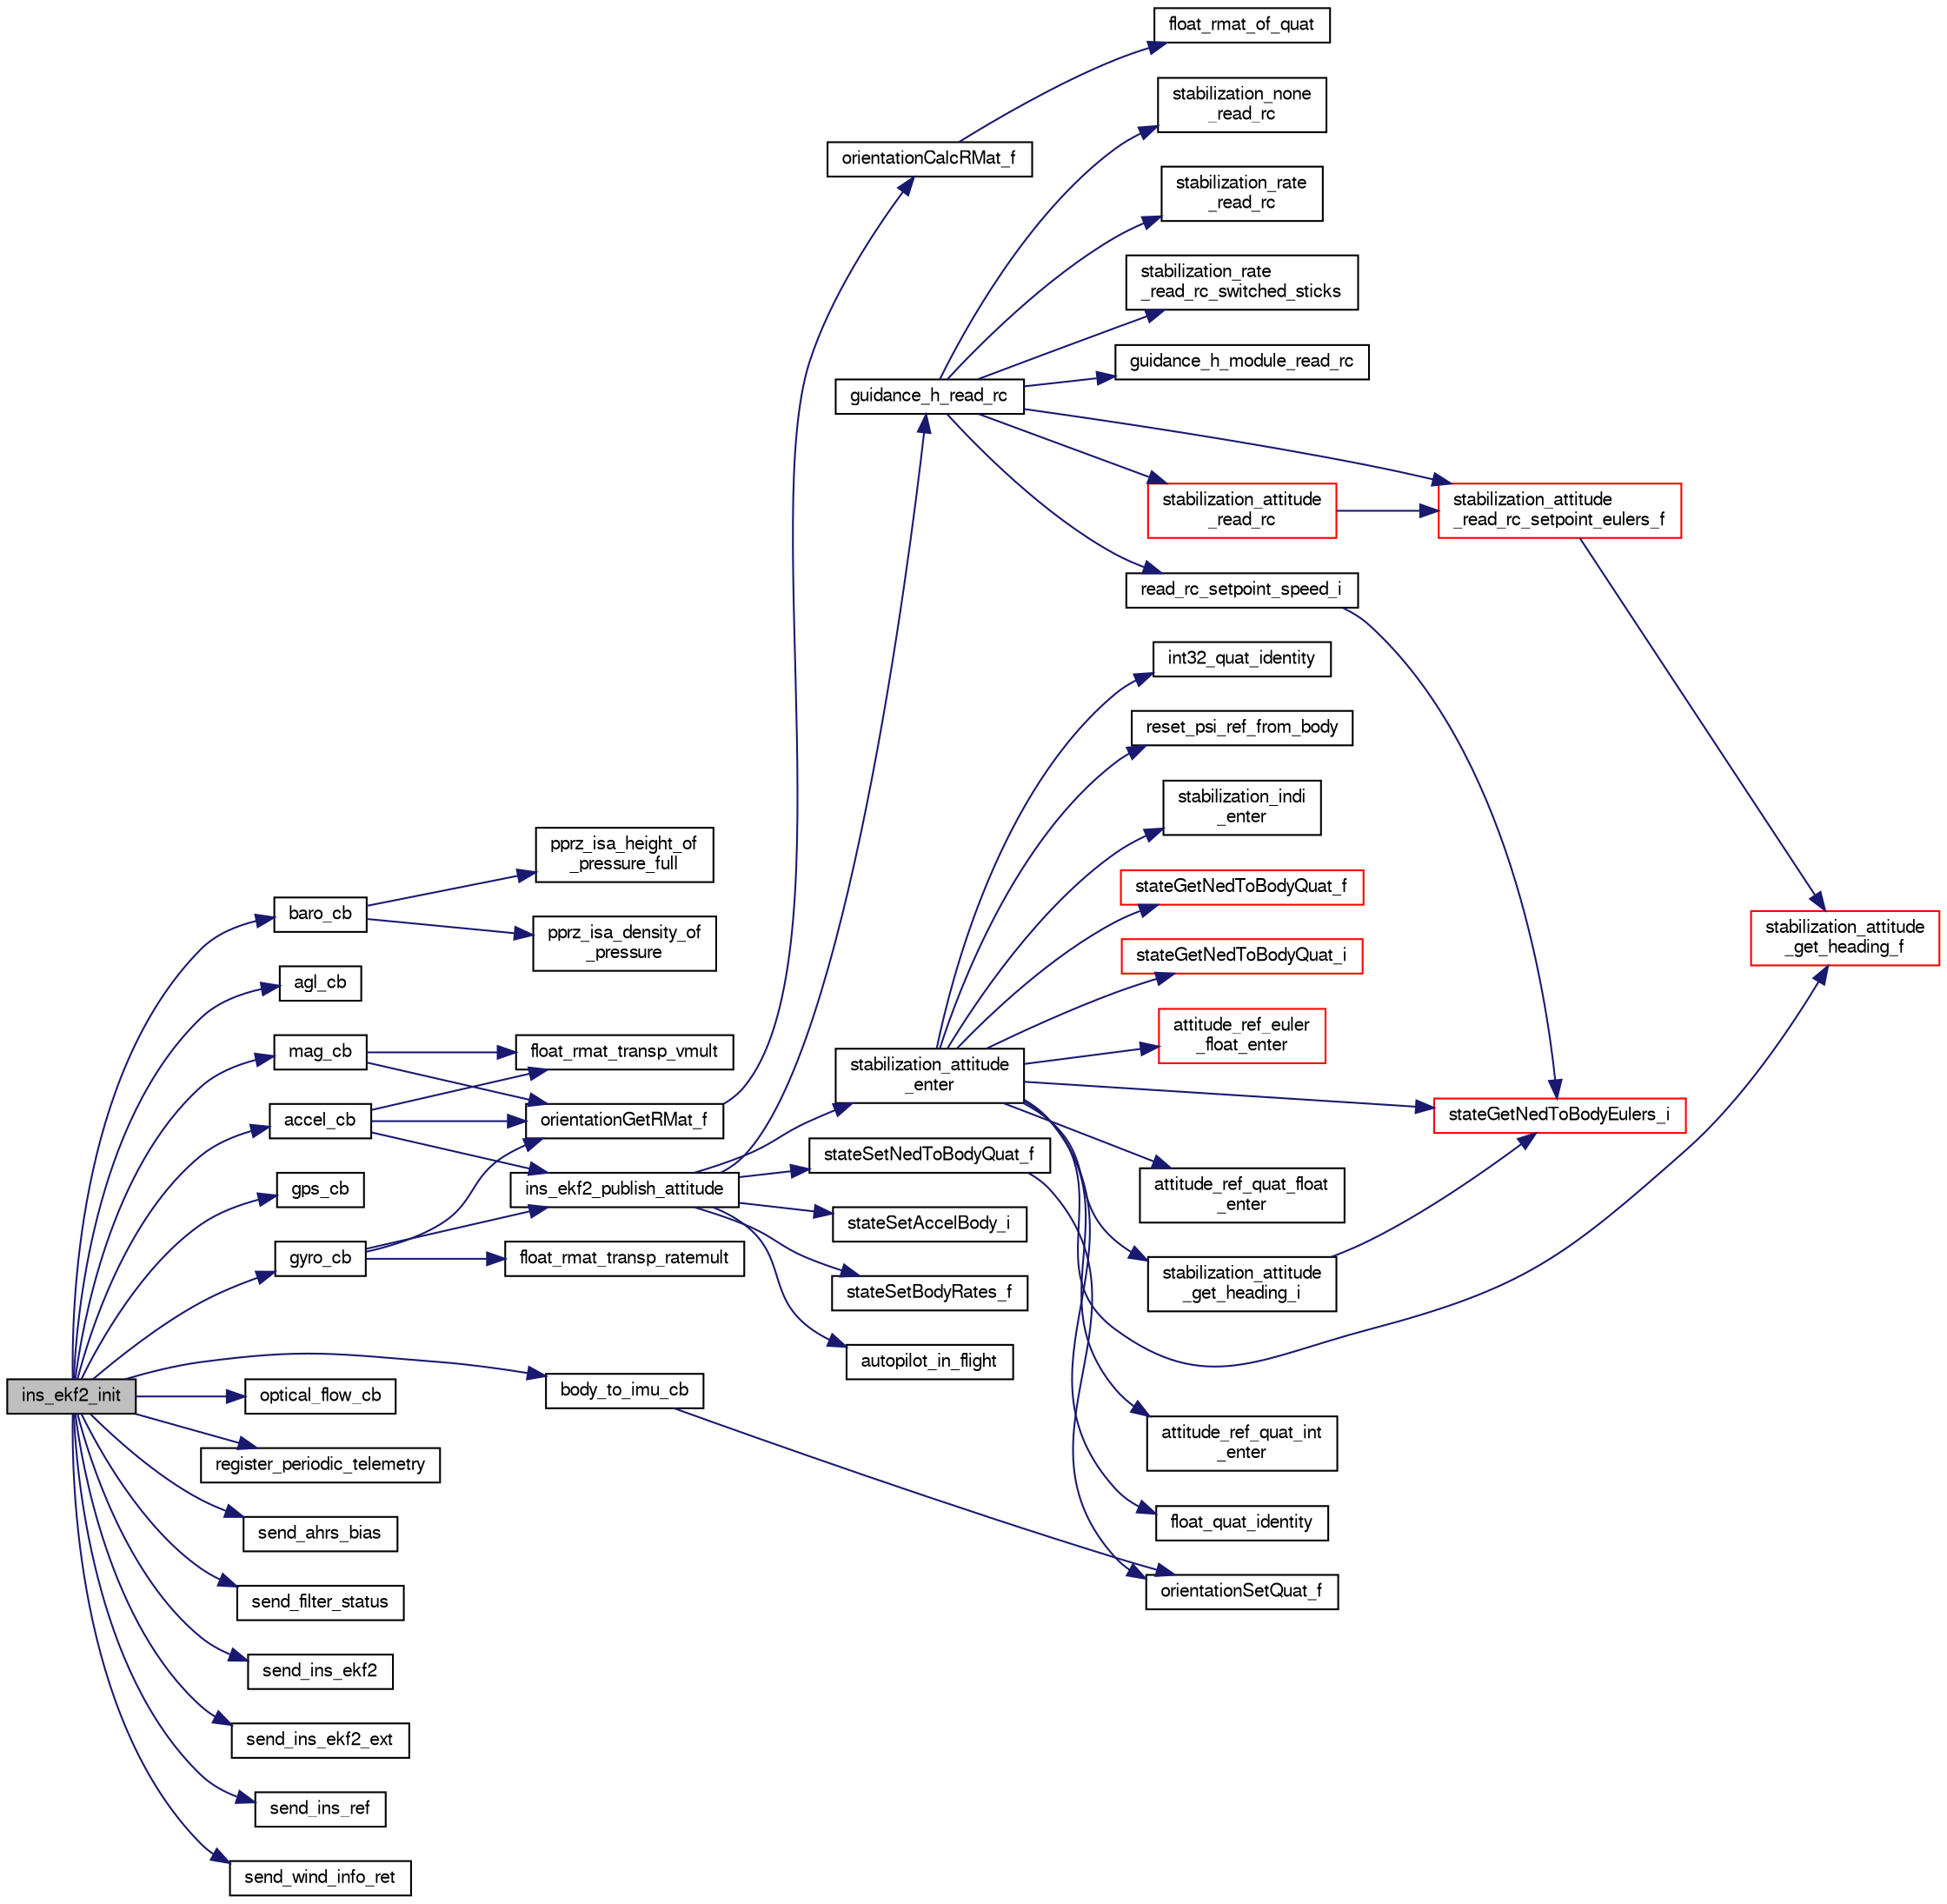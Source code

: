 digraph "ins_ekf2_init"
{
  edge [fontname="FreeSans",fontsize="10",labelfontname="FreeSans",labelfontsize="10"];
  node [fontname="FreeSans",fontsize="10",shape=record];
  rankdir="LR";
  Node1 [label="ins_ekf2_init",height=0.2,width=0.4,color="black", fillcolor="grey75", style="filled", fontcolor="black"];
  Node1 -> Node2 [color="midnightblue",fontsize="10",style="solid",fontname="FreeSans"];
  Node2 [label="accel_cb",height=0.2,width=0.4,color="black", fillcolor="white", style="filled",URL="$ins__ekf2_8cpp.html#aacd6b1869f263f90a6f1fbe777a87793"];
  Node2 -> Node3 [color="midnightblue",fontsize="10",style="solid",fontname="FreeSans"];
  Node3 [label="float_rmat_transp_vmult",height=0.2,width=0.4,color="black", fillcolor="white", style="filled",URL="$group__math__algebra__float.html#gac852ba0c3ec48acfd8abaefbf933d4b6",tooltip="rotate 3D vector by transposed rotation matrix. "];
  Node2 -> Node4 [color="midnightblue",fontsize="10",style="solid",fontname="FreeSans"];
  Node4 [label="ins_ekf2_publish_attitude",height=0.2,width=0.4,color="black", fillcolor="white", style="filled",URL="$ins__ekf2_8cpp.html#ad0d967646b2cb048323e8545662428ed",tooltip="Publish the attitude and get the new state Directly called after a succeslfull gyro+accel reading..."];
  Node4 -> Node5 [color="midnightblue",fontsize="10",style="solid",fontname="FreeSans"];
  Node5 [label="autopilot_in_flight",height=0.2,width=0.4,color="black", fillcolor="white", style="filled",URL="$autopilot_8c.html#aa0968d46fbee148348a7e062afac69a6",tooltip="get in_flight flag "];
  Node4 -> Node6 [color="midnightblue",fontsize="10",style="solid",fontname="FreeSans"];
  Node6 [label="guidance_h_read_rc",height=0.2,width=0.4,color="black", fillcolor="white", style="filled",URL="$rotorcraft_2guidance_2guidance__h_8c.html#a1ad9b20a107ab0ded48adde7adb6fed0"];
  Node6 -> Node7 [color="midnightblue",fontsize="10",style="solid",fontname="FreeSans"];
  Node7 [label="guidance_h_module_read_rc",height=0.2,width=0.4,color="black", fillcolor="white", style="filled",URL="$ctrl__module__innerloop__demo_8c.html#a4c33bfc7d07ffb6d33a1af63799da082"];
  Node6 -> Node8 [color="midnightblue",fontsize="10",style="solid",fontname="FreeSans"];
  Node8 [label="read_rc_setpoint_speed_i",height=0.2,width=0.4,color="black", fillcolor="white", style="filled",URL="$rotorcraft_2guidance_2guidance__h_8c.html#a964e1aa38b15b12daa52eb67aa1e9648",tooltip="read speed setpoint from RC "];
  Node8 -> Node9 [color="midnightblue",fontsize="10",style="solid",fontname="FreeSans"];
  Node9 [label="stateGetNedToBodyEulers_i",height=0.2,width=0.4,color="red", fillcolor="white", style="filled",URL="$group__state__attitude.html#ga5ae8778366c1fad669189cb2def40792",tooltip="Get vehicle body attitude euler angles (int). "];
  Node6 -> Node10 [color="midnightblue",fontsize="10",style="solid",fontname="FreeSans"];
  Node10 [label="stabilization_attitude\l_read_rc",height=0.2,width=0.4,color="red", fillcolor="white", style="filled",URL="$rotorcraft_2stabilization_2stabilization__attitude_8h.html#ad17347abf36f7dfc4abb0218f10b5f09"];
  Node10 -> Node11 [color="midnightblue",fontsize="10",style="solid",fontname="FreeSans"];
  Node11 [label="stabilization_attitude\l_read_rc_setpoint_eulers_f",height=0.2,width=0.4,color="red", fillcolor="white", style="filled",URL="$stabilization__attitude__rc__setpoint_8c.html#af0d1b8fcfd61727710cae059e8581fb1"];
  Node11 -> Node12 [color="midnightblue",fontsize="10",style="solid",fontname="FreeSans"];
  Node12 [label="stabilization_attitude\l_get_heading_f",height=0.2,width=0.4,color="red", fillcolor="white", style="filled",URL="$stabilization__attitude__rc__setpoint_8c.html#aef31d05722347c8213ef503f5c6f1113"];
  Node6 -> Node11 [color="midnightblue",fontsize="10",style="solid",fontname="FreeSans"];
  Node6 -> Node13 [color="midnightblue",fontsize="10",style="solid",fontname="FreeSans"];
  Node13 [label="stabilization_none\l_read_rc",height=0.2,width=0.4,color="black", fillcolor="white", style="filled",URL="$stabilization__none_8c.html#a39657270c342b5a7f44894f10b5ad946"];
  Node6 -> Node14 [color="midnightblue",fontsize="10",style="solid",fontname="FreeSans"];
  Node14 [label="stabilization_rate\l_read_rc",height=0.2,width=0.4,color="black", fillcolor="white", style="filled",URL="$stabilization__rate_8c.html#a007715357d8063fa371fb07433a1e3d7"];
  Node6 -> Node15 [color="midnightblue",fontsize="10",style="solid",fontname="FreeSans"];
  Node15 [label="stabilization_rate\l_read_rc_switched_sticks",height=0.2,width=0.4,color="black", fillcolor="white", style="filled",URL="$stabilization__rate_8c.html#aa74f5f2b4c549269f6ca18638acd8c5e"];
  Node4 -> Node16 [color="midnightblue",fontsize="10",style="solid",fontname="FreeSans"];
  Node16 [label="stabilization_attitude\l_enter",height=0.2,width=0.4,color="black", fillcolor="white", style="filled",URL="$rotorcraft_2stabilization_2stabilization__attitude_8h.html#a23f862ca823e6fd23fc9c111178be077"];
  Node16 -> Node17 [color="midnightblue",fontsize="10",style="solid",fontname="FreeSans"];
  Node17 [label="attitude_ref_euler\l_float_enter",height=0.2,width=0.4,color="red", fillcolor="white", style="filled",URL="$stabilization__attitude__ref__euler__float_8c.html#a7fcefe5e6328d89221e00a1c285d018a"];
  Node16 -> Node18 [color="midnightblue",fontsize="10",style="solid",fontname="FreeSans"];
  Node18 [label="attitude_ref_quat_float\l_enter",height=0.2,width=0.4,color="black", fillcolor="white", style="filled",URL="$stabilization__attitude__ref__quat__float_8c.html#a7db3c49e65e9d2d4d273b1eaf4a7243b"];
  Node16 -> Node19 [color="midnightblue",fontsize="10",style="solid",fontname="FreeSans"];
  Node19 [label="attitude_ref_quat_int\l_enter",height=0.2,width=0.4,color="black", fillcolor="white", style="filled",URL="$stabilization__attitude__ref__quat__int_8c.html#a56fb443fa60679e83c39b986a94810dc"];
  Node16 -> Node20 [color="midnightblue",fontsize="10",style="solid",fontname="FreeSans"];
  Node20 [label="float_quat_identity",height=0.2,width=0.4,color="black", fillcolor="white", style="filled",URL="$group__math__algebra__float.html#ga0f036208343a764a0c1616264dbe31ca",tooltip="initialises a quaternion to identity "];
  Node16 -> Node21 [color="midnightblue",fontsize="10",style="solid",fontname="FreeSans"];
  Node21 [label="int32_quat_identity",height=0.2,width=0.4,color="black", fillcolor="white", style="filled",URL="$group__math__algebra__int.html#ga698f3fc474f66517868238f6f6b08fca",tooltip="initialises a quaternion to identity "];
  Node16 -> Node22 [color="midnightblue",fontsize="10",style="solid",fontname="FreeSans"];
  Node22 [label="reset_psi_ref_from_body",height=0.2,width=0.4,color="black", fillcolor="white", style="filled",URL="$stabilization__attitude__euler__int_8c.html#a60f842edfa8dd98a227f18def04a0b55"];
  Node16 -> Node12 [color="midnightblue",fontsize="10",style="solid",fontname="FreeSans"];
  Node16 -> Node23 [color="midnightblue",fontsize="10",style="solid",fontname="FreeSans"];
  Node23 [label="stabilization_attitude\l_get_heading_i",height=0.2,width=0.4,color="black", fillcolor="white", style="filled",URL="$stabilization__attitude__rc__setpoint_8c.html#a1270210b635f040b5bdd7d974f29c71f"];
  Node23 -> Node9 [color="midnightblue",fontsize="10",style="solid",fontname="FreeSans"];
  Node16 -> Node24 [color="midnightblue",fontsize="10",style="solid",fontname="FreeSans"];
  Node24 [label="stabilization_indi\l_enter",height=0.2,width=0.4,color="black", fillcolor="white", style="filled",URL="$stabilization__indi_8c.html#a121fd732c65156adade05ffb27fbaf52",tooltip="Function that resets important values upon engaging INDI. "];
  Node16 -> Node9 [color="midnightblue",fontsize="10",style="solid",fontname="FreeSans"];
  Node16 -> Node25 [color="midnightblue",fontsize="10",style="solid",fontname="FreeSans"];
  Node25 [label="stateGetNedToBodyQuat_f",height=0.2,width=0.4,color="red", fillcolor="white", style="filled",URL="$group__state__attitude.html#gae03bd8f94b7150506835b77060b73311",tooltip="Get vehicle body attitude quaternion (float). "];
  Node16 -> Node26 [color="midnightblue",fontsize="10",style="solid",fontname="FreeSans"];
  Node26 [label="stateGetNedToBodyQuat_i",height=0.2,width=0.4,color="red", fillcolor="white", style="filled",URL="$group__state__attitude.html#ga28e5de0a4822cabcfe8350e2343111ce",tooltip="Get vehicle body attitude quaternion (int). "];
  Node4 -> Node27 [color="midnightblue",fontsize="10",style="solid",fontname="FreeSans"];
  Node27 [label="stateSetAccelBody_i",height=0.2,width=0.4,color="black", fillcolor="white", style="filled",URL="$group__state__velocity.html#ga20df8dd6eb07f3e70051e3b9809b1e60",tooltip="Set acceleration in Body coordinates (int). "];
  Node4 -> Node28 [color="midnightblue",fontsize="10",style="solid",fontname="FreeSans"];
  Node28 [label="stateSetBodyRates_f",height=0.2,width=0.4,color="black", fillcolor="white", style="filled",URL="$group__state__rate.html#ga81d506386a5e2842d7e37cb6e1dbf252",tooltip="Set vehicle body angular rate (float). "];
  Node4 -> Node29 [color="midnightblue",fontsize="10",style="solid",fontname="FreeSans"];
  Node29 [label="stateSetNedToBodyQuat_f",height=0.2,width=0.4,color="black", fillcolor="white", style="filled",URL="$group__state__attitude.html#ga08c015e6feca07c5c0976f1d2d28c31e",tooltip="Set vehicle body attitude from quaternion (float). "];
  Node29 -> Node30 [color="midnightblue",fontsize="10",style="solid",fontname="FreeSans"];
  Node30 [label="orientationSetQuat_f",height=0.2,width=0.4,color="black", fillcolor="white", style="filled",URL="$group__math__orientation__representation.html#ga35d21d17eb2d2ef8352f0aceb8ad7001",tooltip="Set vehicle body attitude from quaternion (float). "];
  Node2 -> Node31 [color="midnightblue",fontsize="10",style="solid",fontname="FreeSans"];
  Node31 [label="orientationGetRMat_f",height=0.2,width=0.4,color="black", fillcolor="white", style="filled",URL="$group__math__orientation__representation.html#gadad1660d6ec48c67423b76622ce80b51",tooltip="Get vehicle body attitude rotation matrix (float). "];
  Node31 -> Node32 [color="midnightblue",fontsize="10",style="solid",fontname="FreeSans"];
  Node32 [label="orientationCalcRMat_f",height=0.2,width=0.4,color="black", fillcolor="white", style="filled",URL="$group__math__orientation__representation.html#ga3394d93b976378bb5c9ddea8d7960eeb"];
  Node32 -> Node33 [color="midnightblue",fontsize="10",style="solid",fontname="FreeSans"];
  Node33 [label="float_rmat_of_quat",height=0.2,width=0.4,color="black", fillcolor="white", style="filled",URL="$group__math__algebra__float.html#ga4f32e245bb37ef9fdf43872080f63fbc"];
  Node1 -> Node34 [color="midnightblue",fontsize="10",style="solid",fontname="FreeSans"];
  Node34 [label="agl_cb",height=0.2,width=0.4,color="black", fillcolor="white", style="filled",URL="$ins__ekf2_8cpp.html#a7266d71f926f1ff406cde1f6067177ac"];
  Node1 -> Node35 [color="midnightblue",fontsize="10",style="solid",fontname="FreeSans"];
  Node35 [label="baro_cb",height=0.2,width=0.4,color="black", fillcolor="white", style="filled",URL="$ins__ekf2_8cpp.html#a92209191a3ecc53fc4adaafd0fe82933"];
  Node35 -> Node36 [color="midnightblue",fontsize="10",style="solid",fontname="FreeSans"];
  Node36 [label="pprz_isa_density_of\l_pressure",height=0.2,width=0.4,color="black", fillcolor="white", style="filled",URL="$group__math__isa.html#ga32d12d97de86914bf958b090da30f6e5",tooltip="Get the air density (rho) from a given pressure and temperature. "];
  Node35 -> Node37 [color="midnightblue",fontsize="10",style="solid",fontname="FreeSans"];
  Node37 [label="pprz_isa_height_of\l_pressure_full",height=0.2,width=0.4,color="black", fillcolor="white", style="filled",URL="$group__math__isa.html#gaf1eda8b09fa91ba53444be5c8e009994",tooltip="Get relative altitude from pressure (using full equation). "];
  Node1 -> Node38 [color="midnightblue",fontsize="10",style="solid",fontname="FreeSans"];
  Node38 [label="body_to_imu_cb",height=0.2,width=0.4,color="black", fillcolor="white", style="filled",URL="$ins__ekf2_8cpp.html#ab5f6300c213088a4ea0598baafb5e736"];
  Node38 -> Node30 [color="midnightblue",fontsize="10",style="solid",fontname="FreeSans"];
  Node1 -> Node39 [color="midnightblue",fontsize="10",style="solid",fontname="FreeSans"];
  Node39 [label="gps_cb",height=0.2,width=0.4,color="black", fillcolor="white", style="filled",URL="$ins__ekf2_8cpp.html#a1c1656ce80fe1f1ad49fea691164dbf8"];
  Node1 -> Node40 [color="midnightblue",fontsize="10",style="solid",fontname="FreeSans"];
  Node40 [label="gyro_cb",height=0.2,width=0.4,color="black", fillcolor="white", style="filled",URL="$ins__ekf2_8cpp.html#a47e1ea35fdb43af72537c6c9f38b889d"];
  Node40 -> Node41 [color="midnightblue",fontsize="10",style="solid",fontname="FreeSans"];
  Node41 [label="float_rmat_transp_ratemult",height=0.2,width=0.4,color="black", fillcolor="white", style="filled",URL="$group__math__algebra__float.html#gaaf793c59eaba758a63cf467c377ea532",tooltip="rotate anglular rates by transposed rotation matrix. "];
  Node40 -> Node4 [color="midnightblue",fontsize="10",style="solid",fontname="FreeSans"];
  Node40 -> Node31 [color="midnightblue",fontsize="10",style="solid",fontname="FreeSans"];
  Node1 -> Node42 [color="midnightblue",fontsize="10",style="solid",fontname="FreeSans"];
  Node42 [label="mag_cb",height=0.2,width=0.4,color="black", fillcolor="white", style="filled",URL="$ins__ekf2_8cpp.html#a49cc1e545848b85016af530049991c02"];
  Node42 -> Node3 [color="midnightblue",fontsize="10",style="solid",fontname="FreeSans"];
  Node42 -> Node31 [color="midnightblue",fontsize="10",style="solid",fontname="FreeSans"];
  Node1 -> Node43 [color="midnightblue",fontsize="10",style="solid",fontname="FreeSans"];
  Node43 [label="optical_flow_cb",height=0.2,width=0.4,color="black", fillcolor="white", style="filled",URL="$ins__ekf2_8cpp.html#a3ee22d5c97c601731a135c1104958a4f"];
  Node1 -> Node44 [color="midnightblue",fontsize="10",style="solid",fontname="FreeSans"];
  Node44 [label="register_periodic_telemetry",height=0.2,width=0.4,color="black", fillcolor="white", style="filled",URL="$telemetry_8c.html#a8b8cf43739f06c54d16370c141b541a0",tooltip="Register a telemetry callback function. "];
  Node1 -> Node45 [color="midnightblue",fontsize="10",style="solid",fontname="FreeSans"];
  Node45 [label="send_ahrs_bias",height=0.2,width=0.4,color="black", fillcolor="white", style="filled",URL="$ins__ekf2_8cpp.html#afcaf83e494c099d08de45255037c3769"];
  Node1 -> Node46 [color="midnightblue",fontsize="10",style="solid",fontname="FreeSans"];
  Node46 [label="send_filter_status",height=0.2,width=0.4,color="black", fillcolor="white", style="filled",URL="$ins__ekf2_8cpp.html#a85585514fc863f0407a3f5e85ad9d398"];
  Node1 -> Node47 [color="midnightblue",fontsize="10",style="solid",fontname="FreeSans"];
  Node47 [label="send_ins_ekf2",height=0.2,width=0.4,color="black", fillcolor="white", style="filled",URL="$ins__ekf2_8cpp.html#a30d9ada33d7b018cc4b2447c4d7ba155"];
  Node1 -> Node48 [color="midnightblue",fontsize="10",style="solid",fontname="FreeSans"];
  Node48 [label="send_ins_ekf2_ext",height=0.2,width=0.4,color="black", fillcolor="white", style="filled",URL="$ins__ekf2_8cpp.html#a35fe77bf44c50dfd7f7d4e332fc525a8"];
  Node1 -> Node49 [color="midnightblue",fontsize="10",style="solid",fontname="FreeSans"];
  Node49 [label="send_ins_ref",height=0.2,width=0.4,color="black", fillcolor="white", style="filled",URL="$ins__ekf2_8cpp.html#a6f4ee4900038e15bf441a679acfa913a"];
  Node1 -> Node50 [color="midnightblue",fontsize="10",style="solid",fontname="FreeSans"];
  Node50 [label="send_wind_info_ret",height=0.2,width=0.4,color="black", fillcolor="white", style="filled",URL="$ins__ekf2_8cpp.html#a9c47b470f3d0e28b4119708b5b106306"];
}
